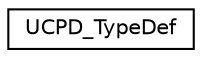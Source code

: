 digraph "Graphical Class Hierarchy"
{
 // LATEX_PDF_SIZE
  edge [fontname="Helvetica",fontsize="10",labelfontname="Helvetica",labelfontsize="10"];
  node [fontname="Helvetica",fontsize="10",shape=record];
  rankdir="LR";
  Node0 [label="UCPD_TypeDef",height=0.2,width=0.4,color="black", fillcolor="white", style="filled",URL="$structUCPD__TypeDef.html",tooltip="UCPD."];
}
